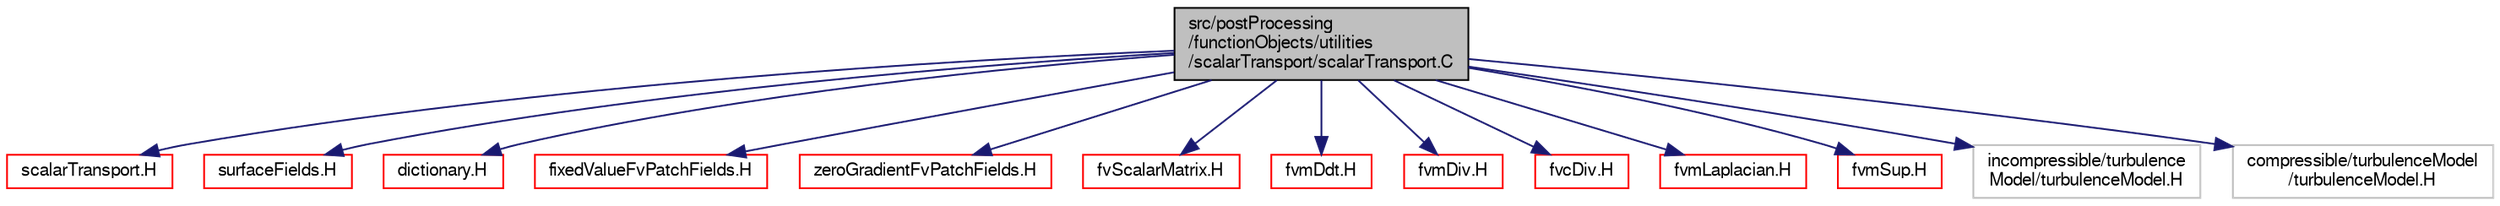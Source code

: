 digraph "src/postProcessing/functionObjects/utilities/scalarTransport/scalarTransport.C"
{
  bgcolor="transparent";
  edge [fontname="FreeSans",fontsize="10",labelfontname="FreeSans",labelfontsize="10"];
  node [fontname="FreeSans",fontsize="10",shape=record];
  Node1 [label="src/postProcessing\l/functionObjects/utilities\l/scalarTransport/scalarTransport.C",height=0.2,width=0.4,color="black", fillcolor="grey75", style="filled" fontcolor="black"];
  Node1 -> Node2 [color="midnightblue",fontsize="10",style="solid",fontname="FreeSans"];
  Node2 [label="scalarTransport.H",height=0.2,width=0.4,color="red",URL="$a08919.html"];
  Node1 -> Node3 [color="midnightblue",fontsize="10",style="solid",fontname="FreeSans"];
  Node3 [label="surfaceFields.H",height=0.2,width=0.4,color="red",URL="$a05173.html",tooltip="Foam::surfaceFields. "];
  Node1 -> Node4 [color="midnightblue",fontsize="10",style="solid",fontname="FreeSans"];
  Node4 [label="dictionary.H",height=0.2,width=0.4,color="red",URL="$a07225.html"];
  Node1 -> Node5 [color="midnightblue",fontsize="10",style="solid",fontname="FreeSans"];
  Node5 [label="fixedValueFvPatchFields.H",height=0.2,width=0.4,color="red",URL="$a04756.html"];
  Node1 -> Node6 [color="midnightblue",fontsize="10",style="solid",fontname="FreeSans"];
  Node6 [label="zeroGradientFvPatchFields.H",height=0.2,width=0.4,color="red",URL="$a04777.html"];
  Node1 -> Node7 [color="midnightblue",fontsize="10",style="solid",fontname="FreeSans"];
  Node7 [label="fvScalarMatrix.H",height=0.2,width=0.4,color="red",URL="$a05358.html",tooltip="A scalar instance of fvMatrix. "];
  Node1 -> Node8 [color="midnightblue",fontsize="10",style="solid",fontname="FreeSans"];
  Node8 [label="fvmDdt.H",height=0.2,width=0.4,color="red",URL="$a05283.html",tooltip="Calulate the matrix for the first temporal derivative. "];
  Node1 -> Node9 [color="midnightblue",fontsize="10",style="solid",fontname="FreeSans"];
  Node9 [label="fvmDiv.H",height=0.2,width=0.4,color="red",URL="$a05285.html",tooltip="Calculate the matrix for the divergence of the given field and flux. "];
  Node1 -> Node10 [color="midnightblue",fontsize="10",style="solid",fontname="FreeSans"];
  Node10 [label="fvcDiv.H",height=0.2,width=0.4,color="red",URL="$a05250.html",tooltip="Calculate the divergence of the given field. "];
  Node1 -> Node11 [color="midnightblue",fontsize="10",style="solid",fontname="FreeSans"];
  Node11 [label="fvmLaplacian.H",height=0.2,width=0.4,color="red",URL="$a05287.html",tooltip="Calculate the matrix for the laplacian of the field. "];
  Node1 -> Node12 [color="midnightblue",fontsize="10",style="solid",fontname="FreeSans"];
  Node12 [label="fvmSup.H",height=0.2,width=0.4,color="red",URL="$a05289.html",tooltip="Calculate the matrix for implicit and explicit sources. "];
  Node1 -> Node13 [color="midnightblue",fontsize="10",style="solid",fontname="FreeSans"];
  Node13 [label="incompressible/turbulence\lModel/turbulenceModel.H",height=0.2,width=0.4,color="grey75"];
  Node1 -> Node14 [color="midnightblue",fontsize="10",style="solid",fontname="FreeSans"];
  Node14 [label="compressible/turbulenceModel\l/turbulenceModel.H",height=0.2,width=0.4,color="grey75"];
}
